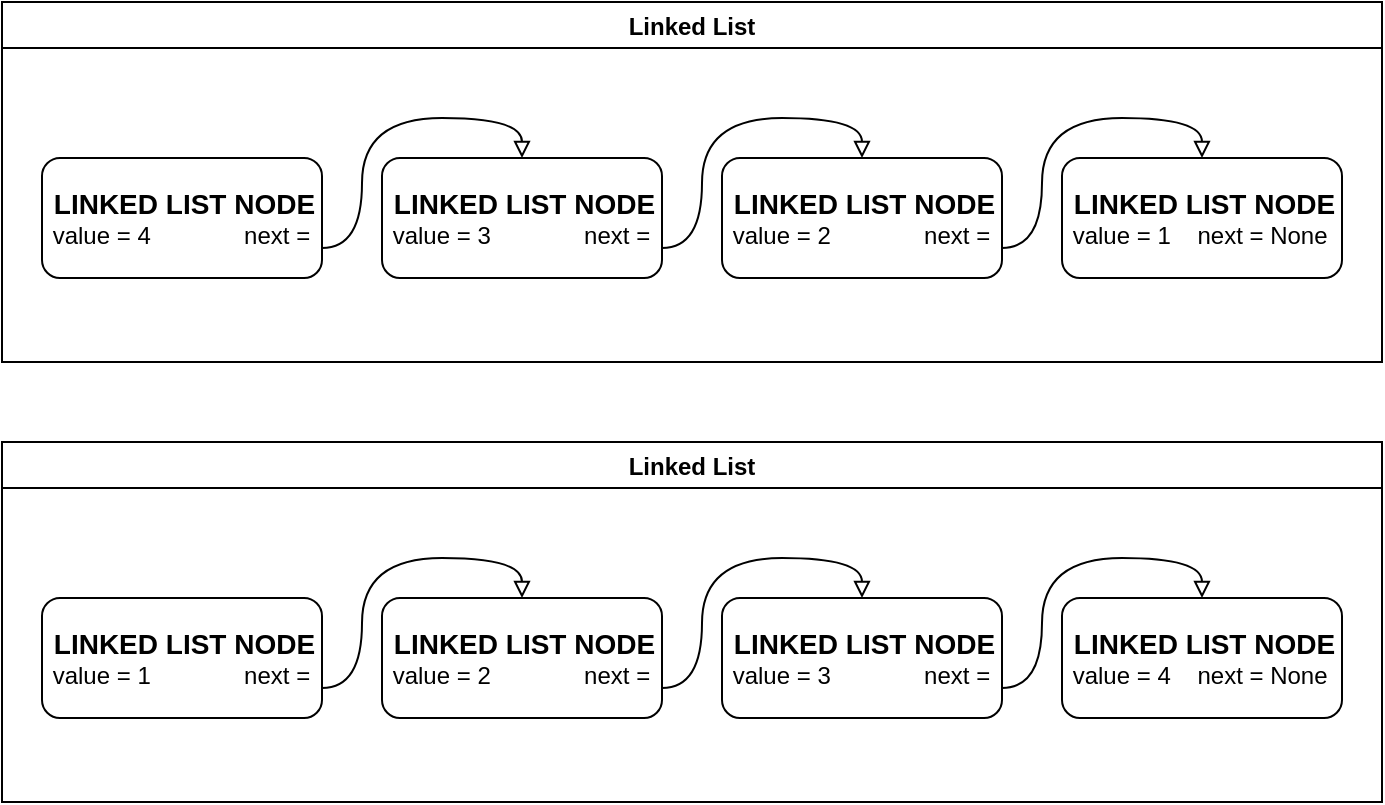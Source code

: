 <mxfile version="14.6.13" type="device"><diagram id="C5RBs43oDa-KdzZeNtuy" name="Page-1"><mxGraphModel dx="1088" dy="795" grid="1" gridSize="10" guides="1" tooltips="1" connect="1" arrows="1" fold="1" page="1" pageScale="1" pageWidth="827" pageHeight="1169" math="0" shadow="0"><root><mxCell id="WIyWlLk6GJQsqaUBKTNV-0"/><mxCell id="WIyWlLk6GJQsqaUBKTNV-1" parent="WIyWlLk6GJQsqaUBKTNV-0"/><mxCell id="K_ESOvKvcQ41HnWoBKGW-0" value="Linked List" style="swimlane;" parent="WIyWlLk6GJQsqaUBKTNV-1" vertex="1"><mxGeometry x="30" y="250" width="690" height="180" as="geometry"/></mxCell><mxCell id="K_ESOvKvcQ41HnWoBKGW-11" style="edgeStyle=orthogonalEdgeStyle;curved=1;orthogonalLoop=1;jettySize=auto;html=1;exitX=1;exitY=0.75;exitDx=0;exitDy=0;entryX=0.5;entryY=0;entryDx=0;entryDy=0;endArrow=block;endFill=0;" parent="K_ESOvKvcQ41HnWoBKGW-0" source="K_ESOvKvcQ41HnWoBKGW-6" target="K_ESOvKvcQ41HnWoBKGW-7" edge="1"><mxGeometry relative="1" as="geometry"/></mxCell><mxCell id="K_ESOvKvcQ41HnWoBKGW-6" value="&lt;font size=&quot;1&quot;&gt;&lt;b style=&quot;font-size: 14px&quot;&gt;&amp;nbsp;LINKED LIST NODE&lt;/b&gt;&lt;/font&gt;&lt;br style=&quot;font-size: 20px&quot;&gt;&amp;nbsp;value = 2&amp;nbsp; &amp;nbsp; &amp;nbsp; &amp;nbsp; &amp;nbsp; &amp;nbsp; &amp;nbsp;&lt;span&gt;&amp;nbsp;next&lt;/span&gt;&lt;span&gt;&amp;nbsp;=&amp;nbsp;&lt;/span&gt;" style="rounded=1;whiteSpace=wrap;html=1;align=left;" parent="K_ESOvKvcQ41HnWoBKGW-0" vertex="1"><mxGeometry x="190" y="78" width="140" height="60" as="geometry"/></mxCell><mxCell id="K_ESOvKvcQ41HnWoBKGW-13" style="edgeStyle=orthogonalEdgeStyle;curved=1;orthogonalLoop=1;jettySize=auto;html=1;exitX=1;exitY=0.75;exitDx=0;exitDy=0;entryX=0.5;entryY=0;entryDx=0;entryDy=0;endArrow=block;endFill=0;" parent="K_ESOvKvcQ41HnWoBKGW-0" source="K_ESOvKvcQ41HnWoBKGW-7" target="K_ESOvKvcQ41HnWoBKGW-8" edge="1"><mxGeometry relative="1" as="geometry"/></mxCell><mxCell id="K_ESOvKvcQ41HnWoBKGW-7" value="&lt;font size=&quot;1&quot;&gt;&lt;b style=&quot;font-size: 14px&quot;&gt;&amp;nbsp;LINKED LIST NODE&lt;/b&gt;&lt;/font&gt;&lt;br style=&quot;font-size: 20px&quot;&gt;&amp;nbsp;value = 3&amp;nbsp; &amp;nbsp; &amp;nbsp; &amp;nbsp; &amp;nbsp; &amp;nbsp; &amp;nbsp;&lt;span&gt;&amp;nbsp;next&lt;/span&gt;&lt;span&gt;&amp;nbsp;=&amp;nbsp;&lt;/span&gt;" style="rounded=1;whiteSpace=wrap;html=1;align=left;" parent="K_ESOvKvcQ41HnWoBKGW-0" vertex="1"><mxGeometry x="360" y="78" width="140" height="60" as="geometry"/></mxCell><mxCell id="K_ESOvKvcQ41HnWoBKGW-8" value="&lt;font size=&quot;1&quot;&gt;&lt;b style=&quot;font-size: 14px&quot;&gt;&amp;nbsp;LINKED LIST NODE&lt;/b&gt;&lt;/font&gt;&lt;br style=&quot;font-size: 20px&quot;&gt;&amp;nbsp;value = 4&amp;nbsp; &amp;nbsp;&amp;nbsp;&lt;span&gt;next&lt;/span&gt;&lt;span&gt;&amp;nbsp;= None&amp;nbsp;&lt;/span&gt;" style="rounded=1;whiteSpace=wrap;html=1;align=left;" parent="K_ESOvKvcQ41HnWoBKGW-0" vertex="1"><mxGeometry x="530" y="78" width="140" height="60" as="geometry"/></mxCell><mxCell id="K_ESOvKvcQ41HnWoBKGW-16" style="edgeStyle=orthogonalEdgeStyle;curved=1;orthogonalLoop=1;jettySize=auto;html=1;exitX=1;exitY=0.75;exitDx=0;exitDy=0;entryX=0.5;entryY=0;entryDx=0;entryDy=0;endArrow=block;endFill=0;" parent="K_ESOvKvcQ41HnWoBKGW-0" source="K_ESOvKvcQ41HnWoBKGW-14" target="K_ESOvKvcQ41HnWoBKGW-6" edge="1"><mxGeometry relative="1" as="geometry"/></mxCell><mxCell id="K_ESOvKvcQ41HnWoBKGW-14" value="&lt;font size=&quot;1&quot;&gt;&lt;b style=&quot;font-size: 14px&quot;&gt;&amp;nbsp;LINKED LIST NODE&lt;/b&gt;&lt;/font&gt;&lt;br style=&quot;font-size: 20px&quot;&gt;&amp;nbsp;value = 1&amp;nbsp; &amp;nbsp; &amp;nbsp; &amp;nbsp; &amp;nbsp; &amp;nbsp; &amp;nbsp;&lt;span&gt;&amp;nbsp;next&lt;/span&gt;&lt;span&gt;&amp;nbsp;=&amp;nbsp;&lt;/span&gt;" style="rounded=1;whiteSpace=wrap;html=1;align=left;" parent="K_ESOvKvcQ41HnWoBKGW-0" vertex="1"><mxGeometry x="20" y="78" width="140" height="60" as="geometry"/></mxCell><mxCell id="K_ESOvKvcQ41HnWoBKGW-17" value="Linked List" style="swimlane;" parent="WIyWlLk6GJQsqaUBKTNV-1" vertex="1"><mxGeometry x="30" y="30" width="690" height="180" as="geometry"/></mxCell><mxCell id="K_ESOvKvcQ41HnWoBKGW-18" style="edgeStyle=orthogonalEdgeStyle;curved=1;orthogonalLoop=1;jettySize=auto;html=1;exitX=1;exitY=0.75;exitDx=0;exitDy=0;entryX=0.5;entryY=0;entryDx=0;entryDy=0;endArrow=block;endFill=0;" parent="K_ESOvKvcQ41HnWoBKGW-17" source="K_ESOvKvcQ41HnWoBKGW-19" target="K_ESOvKvcQ41HnWoBKGW-21" edge="1"><mxGeometry relative="1" as="geometry"/></mxCell><mxCell id="K_ESOvKvcQ41HnWoBKGW-19" value="&lt;font size=&quot;1&quot;&gt;&lt;b style=&quot;font-size: 14px&quot;&gt;&amp;nbsp;LINKED LIST NODE&lt;/b&gt;&lt;/font&gt;&lt;br style=&quot;font-size: 20px&quot;&gt;&amp;nbsp;value = 3&amp;nbsp; &amp;nbsp; &amp;nbsp; &amp;nbsp; &amp;nbsp; &amp;nbsp; &amp;nbsp;&lt;span&gt;&amp;nbsp;next&lt;/span&gt;&lt;span&gt;&amp;nbsp;=&amp;nbsp;&lt;/span&gt;" style="rounded=1;whiteSpace=wrap;html=1;align=left;" parent="K_ESOvKvcQ41HnWoBKGW-17" vertex="1"><mxGeometry x="190" y="78" width="140" height="60" as="geometry"/></mxCell><mxCell id="K_ESOvKvcQ41HnWoBKGW-20" style="edgeStyle=orthogonalEdgeStyle;curved=1;orthogonalLoop=1;jettySize=auto;html=1;exitX=1;exitY=0.75;exitDx=0;exitDy=0;entryX=0.5;entryY=0;entryDx=0;entryDy=0;endArrow=block;endFill=0;" parent="K_ESOvKvcQ41HnWoBKGW-17" source="K_ESOvKvcQ41HnWoBKGW-21" target="K_ESOvKvcQ41HnWoBKGW-22" edge="1"><mxGeometry relative="1" as="geometry"/></mxCell><mxCell id="K_ESOvKvcQ41HnWoBKGW-21" value="&lt;font size=&quot;1&quot;&gt;&lt;b style=&quot;font-size: 14px&quot;&gt;&amp;nbsp;LINKED LIST NODE&lt;/b&gt;&lt;/font&gt;&lt;br style=&quot;font-size: 20px&quot;&gt;&amp;nbsp;value = 2&amp;nbsp; &amp;nbsp; &amp;nbsp; &amp;nbsp; &amp;nbsp; &amp;nbsp; &amp;nbsp;&lt;span&gt;&amp;nbsp;next&lt;/span&gt;&lt;span&gt;&amp;nbsp;=&amp;nbsp;&lt;/span&gt;" style="rounded=1;whiteSpace=wrap;html=1;align=left;" parent="K_ESOvKvcQ41HnWoBKGW-17" vertex="1"><mxGeometry x="360" y="78" width="140" height="60" as="geometry"/></mxCell><mxCell id="K_ESOvKvcQ41HnWoBKGW-22" value="&lt;font size=&quot;1&quot;&gt;&lt;b style=&quot;font-size: 14px&quot;&gt;&amp;nbsp;LINKED LIST NODE&lt;/b&gt;&lt;/font&gt;&lt;br style=&quot;font-size: 20px&quot;&gt;&amp;nbsp;value = 1&amp;nbsp; &amp;nbsp;&amp;nbsp;&lt;span&gt;next&lt;/span&gt;&lt;span&gt;&amp;nbsp;= None&amp;nbsp;&lt;/span&gt;" style="rounded=1;whiteSpace=wrap;html=1;align=left;" parent="K_ESOvKvcQ41HnWoBKGW-17" vertex="1"><mxGeometry x="530" y="78" width="140" height="60" as="geometry"/></mxCell><mxCell id="K_ESOvKvcQ41HnWoBKGW-23" style="edgeStyle=orthogonalEdgeStyle;curved=1;orthogonalLoop=1;jettySize=auto;html=1;exitX=1;exitY=0.75;exitDx=0;exitDy=0;entryX=0.5;entryY=0;entryDx=0;entryDy=0;endArrow=block;endFill=0;" parent="K_ESOvKvcQ41HnWoBKGW-17" source="K_ESOvKvcQ41HnWoBKGW-24" target="K_ESOvKvcQ41HnWoBKGW-19" edge="1"><mxGeometry relative="1" as="geometry"/></mxCell><mxCell id="K_ESOvKvcQ41HnWoBKGW-24" value="&lt;font size=&quot;1&quot;&gt;&lt;b style=&quot;font-size: 14px&quot;&gt;&amp;nbsp;LINKED LIST NODE&lt;/b&gt;&lt;/font&gt;&lt;br style=&quot;font-size: 20px&quot;&gt;&amp;nbsp;value = 4&amp;nbsp; &amp;nbsp; &amp;nbsp; &amp;nbsp; &amp;nbsp; &amp;nbsp; &amp;nbsp;&lt;span&gt;&amp;nbsp;next&lt;/span&gt;&lt;span&gt;&amp;nbsp;=&amp;nbsp;&lt;/span&gt;" style="rounded=1;whiteSpace=wrap;html=1;align=left;" parent="K_ESOvKvcQ41HnWoBKGW-17" vertex="1"><mxGeometry x="20" y="78" width="140" height="60" as="geometry"/></mxCell></root></mxGraphModel></diagram></mxfile>